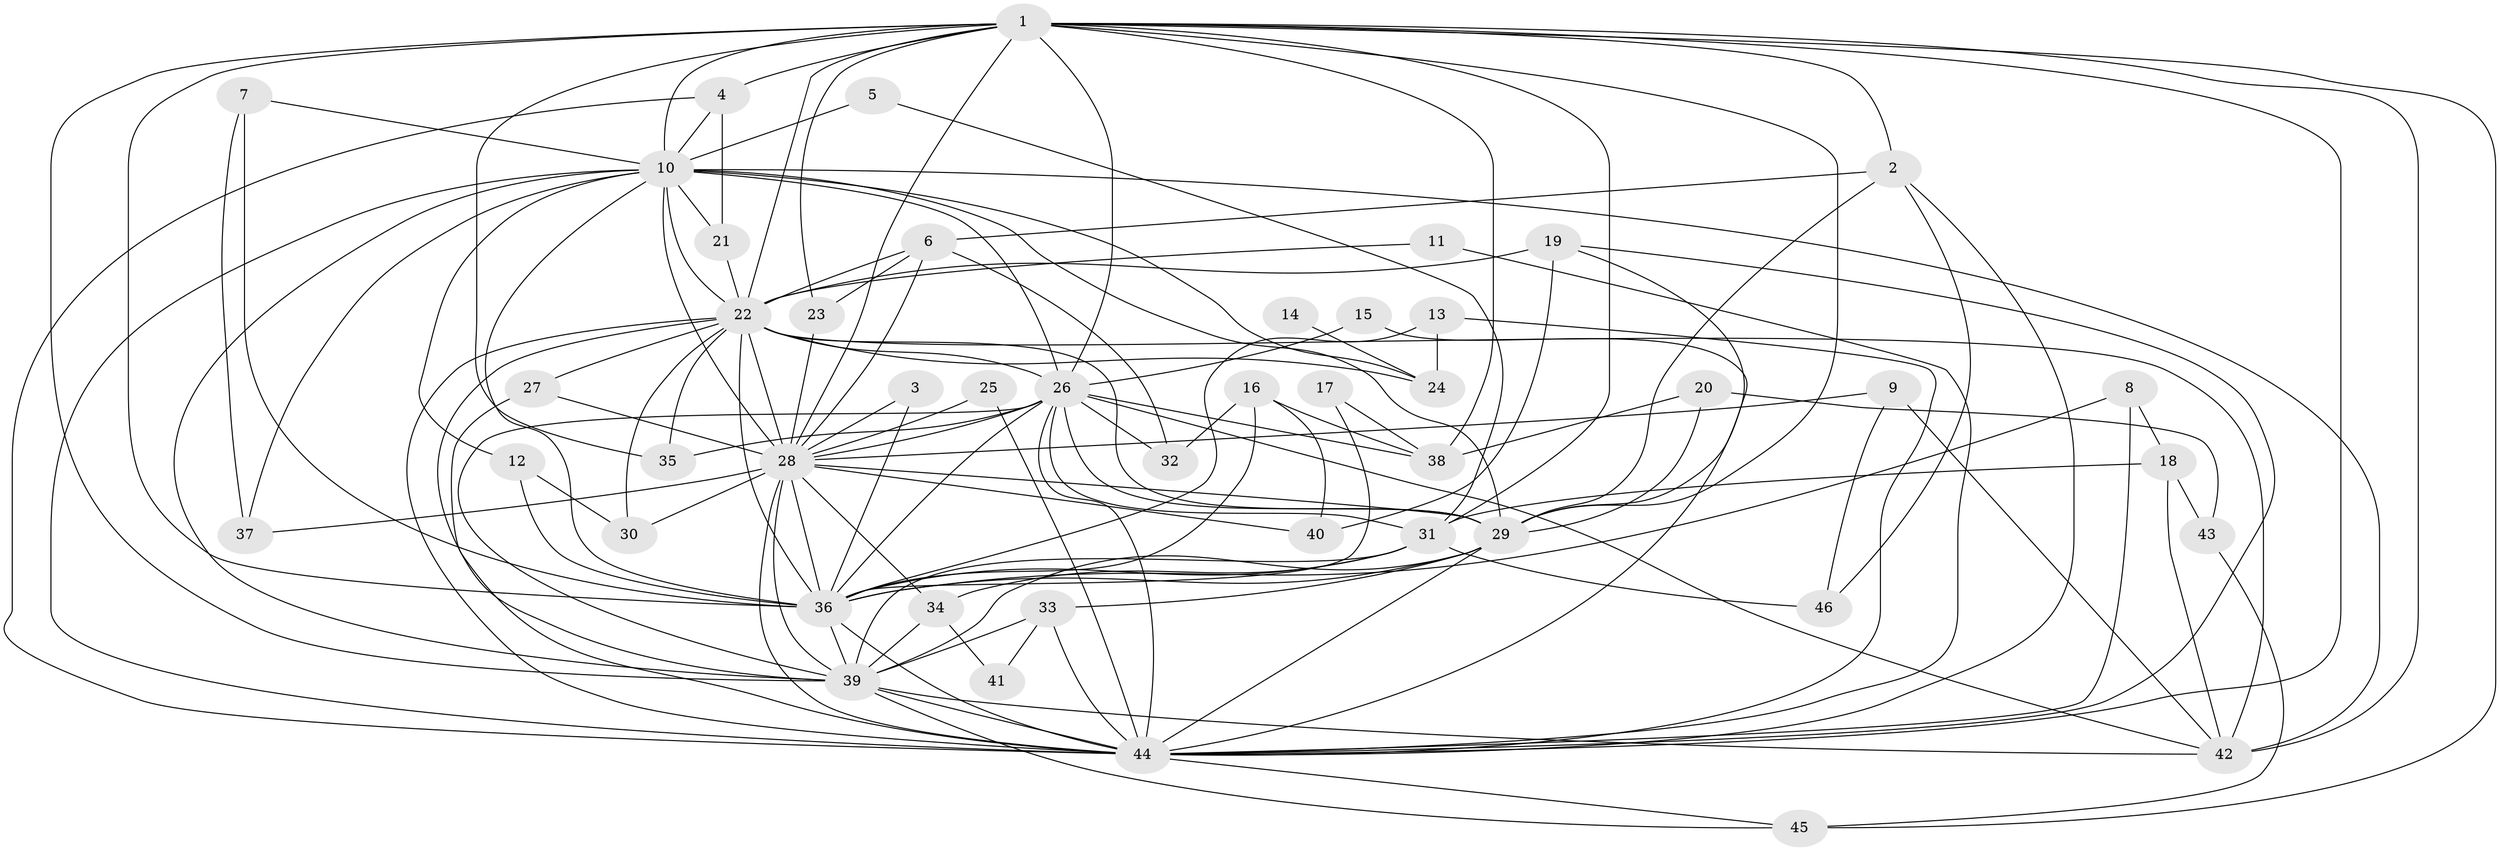 // original degree distribution, {18: 0.01098901098901099, 19: 0.02197802197802198, 11: 0.01098901098901099, 20: 0.03296703296703297, 22: 0.02197802197802198, 23: 0.01098901098901099, 4: 0.08791208791208792, 3: 0.23076923076923078, 2: 0.5164835164835165, 5: 0.02197802197802198, 7: 0.01098901098901099, 8: 0.01098901098901099, 6: 0.01098901098901099}
// Generated by graph-tools (version 1.1) at 2025/01/03/09/25 03:01:12]
// undirected, 46 vertices, 133 edges
graph export_dot {
graph [start="1"]
  node [color=gray90,style=filled];
  1;
  2;
  3;
  4;
  5;
  6;
  7;
  8;
  9;
  10;
  11;
  12;
  13;
  14;
  15;
  16;
  17;
  18;
  19;
  20;
  21;
  22;
  23;
  24;
  25;
  26;
  27;
  28;
  29;
  30;
  31;
  32;
  33;
  34;
  35;
  36;
  37;
  38;
  39;
  40;
  41;
  42;
  43;
  44;
  45;
  46;
  1 -- 2 [weight=1.0];
  1 -- 4 [weight=1.0];
  1 -- 10 [weight=2.0];
  1 -- 22 [weight=2.0];
  1 -- 23 [weight=1.0];
  1 -- 26 [weight=3.0];
  1 -- 28 [weight=2.0];
  1 -- 29 [weight=3.0];
  1 -- 31 [weight=1.0];
  1 -- 35 [weight=1.0];
  1 -- 36 [weight=3.0];
  1 -- 38 [weight=2.0];
  1 -- 39 [weight=2.0];
  1 -- 42 [weight=1.0];
  1 -- 44 [weight=2.0];
  1 -- 45 [weight=1.0];
  2 -- 6 [weight=1.0];
  2 -- 29 [weight=1.0];
  2 -- 44 [weight=1.0];
  2 -- 46 [weight=1.0];
  3 -- 28 [weight=1.0];
  3 -- 36 [weight=1.0];
  4 -- 10 [weight=1.0];
  4 -- 21 [weight=1.0];
  4 -- 44 [weight=1.0];
  5 -- 10 [weight=1.0];
  5 -- 31 [weight=1.0];
  6 -- 22 [weight=1.0];
  6 -- 23 [weight=1.0];
  6 -- 28 [weight=1.0];
  6 -- 32 [weight=1.0];
  7 -- 10 [weight=1.0];
  7 -- 36 [weight=1.0];
  7 -- 37 [weight=1.0];
  8 -- 18 [weight=1.0];
  8 -- 36 [weight=1.0];
  8 -- 44 [weight=1.0];
  9 -- 28 [weight=1.0];
  9 -- 42 [weight=1.0];
  9 -- 46 [weight=1.0];
  10 -- 12 [weight=1.0];
  10 -- 21 [weight=1.0];
  10 -- 22 [weight=2.0];
  10 -- 24 [weight=1.0];
  10 -- 26 [weight=1.0];
  10 -- 28 [weight=1.0];
  10 -- 29 [weight=1.0];
  10 -- 36 [weight=1.0];
  10 -- 37 [weight=2.0];
  10 -- 39 [weight=1.0];
  10 -- 42 [weight=1.0];
  10 -- 44 [weight=1.0];
  11 -- 22 [weight=1.0];
  11 -- 44 [weight=1.0];
  12 -- 30 [weight=1.0];
  12 -- 36 [weight=1.0];
  13 -- 24 [weight=1.0];
  13 -- 36 [weight=1.0];
  13 -- 44 [weight=1.0];
  14 -- 24 [weight=1.0];
  15 -- 26 [weight=2.0];
  15 -- 44 [weight=1.0];
  16 -- 32 [weight=1.0];
  16 -- 36 [weight=1.0];
  16 -- 38 [weight=1.0];
  16 -- 40 [weight=1.0];
  17 -- 36 [weight=1.0];
  17 -- 38 [weight=1.0];
  18 -- 31 [weight=1.0];
  18 -- 42 [weight=1.0];
  18 -- 43 [weight=1.0];
  19 -- 22 [weight=1.0];
  19 -- 29 [weight=1.0];
  19 -- 40 [weight=1.0];
  19 -- 44 [weight=1.0];
  20 -- 29 [weight=1.0];
  20 -- 38 [weight=1.0];
  20 -- 43 [weight=1.0];
  21 -- 22 [weight=1.0];
  22 -- 24 [weight=1.0];
  22 -- 26 [weight=2.0];
  22 -- 27 [weight=1.0];
  22 -- 28 [weight=2.0];
  22 -- 29 [weight=2.0];
  22 -- 30 [weight=1.0];
  22 -- 35 [weight=1.0];
  22 -- 36 [weight=1.0];
  22 -- 39 [weight=1.0];
  22 -- 42 [weight=1.0];
  22 -- 44 [weight=1.0];
  23 -- 28 [weight=1.0];
  25 -- 28 [weight=1.0];
  25 -- 44 [weight=1.0];
  26 -- 28 [weight=1.0];
  26 -- 29 [weight=1.0];
  26 -- 31 [weight=1.0];
  26 -- 32 [weight=1.0];
  26 -- 35 [weight=1.0];
  26 -- 36 [weight=1.0];
  26 -- 38 [weight=1.0];
  26 -- 39 [weight=2.0];
  26 -- 42 [weight=1.0];
  26 -- 44 [weight=1.0];
  27 -- 28 [weight=1.0];
  27 -- 44 [weight=1.0];
  28 -- 29 [weight=2.0];
  28 -- 30 [weight=1.0];
  28 -- 34 [weight=1.0];
  28 -- 36 [weight=1.0];
  28 -- 37 [weight=1.0];
  28 -- 39 [weight=2.0];
  28 -- 40 [weight=1.0];
  28 -- 44 [weight=1.0];
  29 -- 33 [weight=1.0];
  29 -- 36 [weight=1.0];
  29 -- 39 [weight=2.0];
  29 -- 44 [weight=2.0];
  31 -- 34 [weight=1.0];
  31 -- 36 [weight=2.0];
  31 -- 39 [weight=1.0];
  31 -- 46 [weight=1.0];
  33 -- 39 [weight=1.0];
  33 -- 41 [weight=1.0];
  33 -- 44 [weight=1.0];
  34 -- 39 [weight=1.0];
  34 -- 41 [weight=1.0];
  36 -- 39 [weight=2.0];
  36 -- 44 [weight=1.0];
  39 -- 42 [weight=1.0];
  39 -- 44 [weight=3.0];
  39 -- 45 [weight=1.0];
  43 -- 45 [weight=1.0];
  44 -- 45 [weight=1.0];
}
